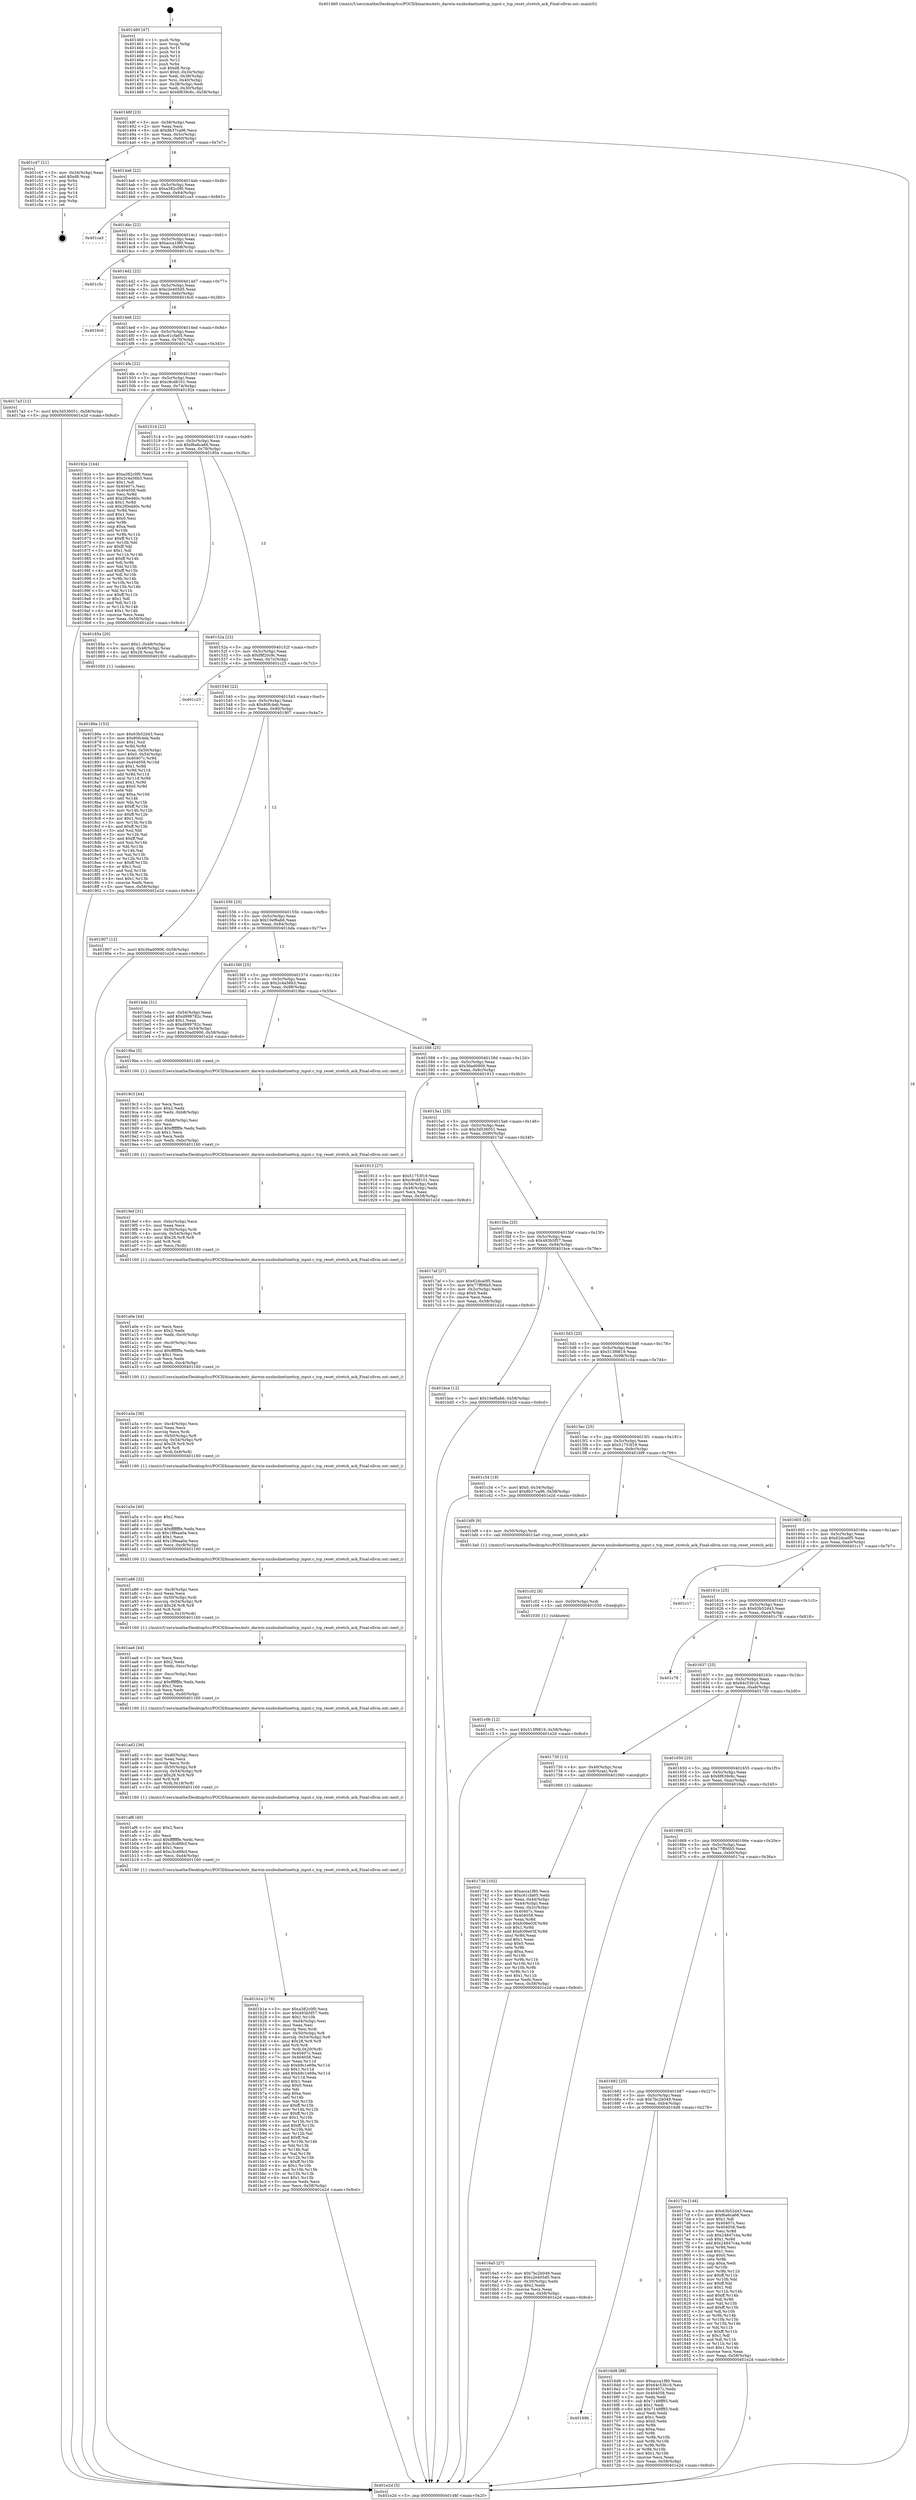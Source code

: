 digraph "0x401460" {
  label = "0x401460 (/mnt/c/Users/mathe/Desktop/tcc/POCII/binaries/extr_darwin-xnubsdnetinettcp_input.c_tcp_reset_stretch_ack_Final-ollvm.out::main(0))"
  labelloc = "t"
  node[shape=record]

  Entry [label="",width=0.3,height=0.3,shape=circle,fillcolor=black,style=filled]
  "0x40148f" [label="{
     0x40148f [23]\l
     | [instrs]\l
     &nbsp;&nbsp;0x40148f \<+3\>: mov -0x58(%rbp),%eax\l
     &nbsp;&nbsp;0x401492 \<+2\>: mov %eax,%ecx\l
     &nbsp;&nbsp;0x401494 \<+6\>: sub $0x8b37ca96,%ecx\l
     &nbsp;&nbsp;0x40149a \<+3\>: mov %eax,-0x5c(%rbp)\l
     &nbsp;&nbsp;0x40149d \<+3\>: mov %ecx,-0x60(%rbp)\l
     &nbsp;&nbsp;0x4014a0 \<+6\>: je 0000000000401c47 \<main+0x7e7\>\l
  }"]
  "0x401c47" [label="{
     0x401c47 [21]\l
     | [instrs]\l
     &nbsp;&nbsp;0x401c47 \<+3\>: mov -0x34(%rbp),%eax\l
     &nbsp;&nbsp;0x401c4a \<+7\>: add $0xd8,%rsp\l
     &nbsp;&nbsp;0x401c51 \<+1\>: pop %rbx\l
     &nbsp;&nbsp;0x401c52 \<+2\>: pop %r12\l
     &nbsp;&nbsp;0x401c54 \<+2\>: pop %r13\l
     &nbsp;&nbsp;0x401c56 \<+2\>: pop %r14\l
     &nbsp;&nbsp;0x401c58 \<+2\>: pop %r15\l
     &nbsp;&nbsp;0x401c5a \<+1\>: pop %rbp\l
     &nbsp;&nbsp;0x401c5b \<+1\>: ret\l
  }"]
  "0x4014a6" [label="{
     0x4014a6 [22]\l
     | [instrs]\l
     &nbsp;&nbsp;0x4014a6 \<+5\>: jmp 00000000004014ab \<main+0x4b\>\l
     &nbsp;&nbsp;0x4014ab \<+3\>: mov -0x5c(%rbp),%eax\l
     &nbsp;&nbsp;0x4014ae \<+5\>: sub $0xa382c0f0,%eax\l
     &nbsp;&nbsp;0x4014b3 \<+3\>: mov %eax,-0x64(%rbp)\l
     &nbsp;&nbsp;0x4014b6 \<+6\>: je 0000000000401ca3 \<main+0x843\>\l
  }"]
  Exit [label="",width=0.3,height=0.3,shape=circle,fillcolor=black,style=filled,peripheries=2]
  "0x401ca3" [label="{
     0x401ca3\l
  }", style=dashed]
  "0x4014bc" [label="{
     0x4014bc [22]\l
     | [instrs]\l
     &nbsp;&nbsp;0x4014bc \<+5\>: jmp 00000000004014c1 \<main+0x61\>\l
     &nbsp;&nbsp;0x4014c1 \<+3\>: mov -0x5c(%rbp),%eax\l
     &nbsp;&nbsp;0x4014c4 \<+5\>: sub $0xacca1f80,%eax\l
     &nbsp;&nbsp;0x4014c9 \<+3\>: mov %eax,-0x68(%rbp)\l
     &nbsp;&nbsp;0x4014cc \<+6\>: je 0000000000401c5c \<main+0x7fc\>\l
  }"]
  "0x401c0b" [label="{
     0x401c0b [12]\l
     | [instrs]\l
     &nbsp;&nbsp;0x401c0b \<+7\>: movl $0x513f9819,-0x58(%rbp)\l
     &nbsp;&nbsp;0x401c12 \<+5\>: jmp 0000000000401e2d \<main+0x9cd\>\l
  }"]
  "0x401c5c" [label="{
     0x401c5c\l
  }", style=dashed]
  "0x4014d2" [label="{
     0x4014d2 [22]\l
     | [instrs]\l
     &nbsp;&nbsp;0x4014d2 \<+5\>: jmp 00000000004014d7 \<main+0x77\>\l
     &nbsp;&nbsp;0x4014d7 \<+3\>: mov -0x5c(%rbp),%eax\l
     &nbsp;&nbsp;0x4014da \<+5\>: sub $0xc2e405d5,%eax\l
     &nbsp;&nbsp;0x4014df \<+3\>: mov %eax,-0x6c(%rbp)\l
     &nbsp;&nbsp;0x4014e2 \<+6\>: je 00000000004016c0 \<main+0x260\>\l
  }"]
  "0x401c02" [label="{
     0x401c02 [9]\l
     | [instrs]\l
     &nbsp;&nbsp;0x401c02 \<+4\>: mov -0x50(%rbp),%rdi\l
     &nbsp;&nbsp;0x401c06 \<+5\>: call 0000000000401030 \<free@plt\>\l
     | [calls]\l
     &nbsp;&nbsp;0x401030 \{1\} (unknown)\l
  }"]
  "0x4016c0" [label="{
     0x4016c0\l
  }", style=dashed]
  "0x4014e8" [label="{
     0x4014e8 [22]\l
     | [instrs]\l
     &nbsp;&nbsp;0x4014e8 \<+5\>: jmp 00000000004014ed \<main+0x8d\>\l
     &nbsp;&nbsp;0x4014ed \<+3\>: mov -0x5c(%rbp),%eax\l
     &nbsp;&nbsp;0x4014f0 \<+5\>: sub $0xc61cfa65,%eax\l
     &nbsp;&nbsp;0x4014f5 \<+3\>: mov %eax,-0x70(%rbp)\l
     &nbsp;&nbsp;0x4014f8 \<+6\>: je 00000000004017a3 \<main+0x343\>\l
  }"]
  "0x401b1e" [label="{
     0x401b1e [176]\l
     | [instrs]\l
     &nbsp;&nbsp;0x401b1e \<+5\>: mov $0xa382c0f0,%ecx\l
     &nbsp;&nbsp;0x401b23 \<+5\>: mov $0x493b5f57,%edx\l
     &nbsp;&nbsp;0x401b28 \<+3\>: mov $0x1,%r10b\l
     &nbsp;&nbsp;0x401b2b \<+6\>: mov -0xd4(%rbp),%esi\l
     &nbsp;&nbsp;0x401b31 \<+3\>: imul %eax,%esi\l
     &nbsp;&nbsp;0x401b34 \<+3\>: movslq %esi,%rdi\l
     &nbsp;&nbsp;0x401b37 \<+4\>: mov -0x50(%rbp),%r8\l
     &nbsp;&nbsp;0x401b3b \<+4\>: movslq -0x54(%rbp),%r9\l
     &nbsp;&nbsp;0x401b3f \<+4\>: imul $0x28,%r9,%r9\l
     &nbsp;&nbsp;0x401b43 \<+3\>: add %r9,%r8\l
     &nbsp;&nbsp;0x401b46 \<+4\>: mov %rdi,0x20(%r8)\l
     &nbsp;&nbsp;0x401b4a \<+7\>: mov 0x40407c,%eax\l
     &nbsp;&nbsp;0x401b51 \<+7\>: mov 0x404058,%esi\l
     &nbsp;&nbsp;0x401b58 \<+3\>: mov %eax,%r11d\l
     &nbsp;&nbsp;0x401b5b \<+7\>: sub $0xb9c1e69a,%r11d\l
     &nbsp;&nbsp;0x401b62 \<+4\>: sub $0x1,%r11d\l
     &nbsp;&nbsp;0x401b66 \<+7\>: add $0xb9c1e69a,%r11d\l
     &nbsp;&nbsp;0x401b6d \<+4\>: imul %r11d,%eax\l
     &nbsp;&nbsp;0x401b71 \<+3\>: and $0x1,%eax\l
     &nbsp;&nbsp;0x401b74 \<+3\>: cmp $0x0,%eax\l
     &nbsp;&nbsp;0x401b77 \<+3\>: sete %bl\l
     &nbsp;&nbsp;0x401b7a \<+3\>: cmp $0xa,%esi\l
     &nbsp;&nbsp;0x401b7d \<+4\>: setl %r14b\l
     &nbsp;&nbsp;0x401b81 \<+3\>: mov %bl,%r15b\l
     &nbsp;&nbsp;0x401b84 \<+4\>: xor $0xff,%r15b\l
     &nbsp;&nbsp;0x401b88 \<+3\>: mov %r14b,%r12b\l
     &nbsp;&nbsp;0x401b8b \<+4\>: xor $0xff,%r12b\l
     &nbsp;&nbsp;0x401b8f \<+4\>: xor $0x1,%r10b\l
     &nbsp;&nbsp;0x401b93 \<+3\>: mov %r15b,%r13b\l
     &nbsp;&nbsp;0x401b96 \<+4\>: and $0xff,%r13b\l
     &nbsp;&nbsp;0x401b9a \<+3\>: and %r10b,%bl\l
     &nbsp;&nbsp;0x401b9d \<+3\>: mov %r12b,%al\l
     &nbsp;&nbsp;0x401ba0 \<+2\>: and $0xff,%al\l
     &nbsp;&nbsp;0x401ba2 \<+3\>: and %r10b,%r14b\l
     &nbsp;&nbsp;0x401ba5 \<+3\>: or %bl,%r13b\l
     &nbsp;&nbsp;0x401ba8 \<+3\>: or %r14b,%al\l
     &nbsp;&nbsp;0x401bab \<+3\>: xor %al,%r13b\l
     &nbsp;&nbsp;0x401bae \<+3\>: or %r12b,%r15b\l
     &nbsp;&nbsp;0x401bb1 \<+4\>: xor $0xff,%r15b\l
     &nbsp;&nbsp;0x401bb5 \<+4\>: or $0x1,%r10b\l
     &nbsp;&nbsp;0x401bb9 \<+3\>: and %r10b,%r15b\l
     &nbsp;&nbsp;0x401bbc \<+3\>: or %r15b,%r13b\l
     &nbsp;&nbsp;0x401bbf \<+4\>: test $0x1,%r13b\l
     &nbsp;&nbsp;0x401bc3 \<+3\>: cmovne %edx,%ecx\l
     &nbsp;&nbsp;0x401bc6 \<+3\>: mov %ecx,-0x58(%rbp)\l
     &nbsp;&nbsp;0x401bc9 \<+5\>: jmp 0000000000401e2d \<main+0x9cd\>\l
  }"]
  "0x4017a3" [label="{
     0x4017a3 [12]\l
     | [instrs]\l
     &nbsp;&nbsp;0x4017a3 \<+7\>: movl $0x3d536051,-0x58(%rbp)\l
     &nbsp;&nbsp;0x4017aa \<+5\>: jmp 0000000000401e2d \<main+0x9cd\>\l
  }"]
  "0x4014fe" [label="{
     0x4014fe [22]\l
     | [instrs]\l
     &nbsp;&nbsp;0x4014fe \<+5\>: jmp 0000000000401503 \<main+0xa3\>\l
     &nbsp;&nbsp;0x401503 \<+3\>: mov -0x5c(%rbp),%eax\l
     &nbsp;&nbsp;0x401506 \<+5\>: sub $0xc9cd8101,%eax\l
     &nbsp;&nbsp;0x40150b \<+3\>: mov %eax,-0x74(%rbp)\l
     &nbsp;&nbsp;0x40150e \<+6\>: je 000000000040192e \<main+0x4ce\>\l
  }"]
  "0x401af6" [label="{
     0x401af6 [40]\l
     | [instrs]\l
     &nbsp;&nbsp;0x401af6 \<+5\>: mov $0x2,%ecx\l
     &nbsp;&nbsp;0x401afb \<+1\>: cltd\l
     &nbsp;&nbsp;0x401afc \<+2\>: idiv %ecx\l
     &nbsp;&nbsp;0x401afe \<+6\>: imul $0xfffffffe,%edx,%ecx\l
     &nbsp;&nbsp;0x401b04 \<+6\>: sub $0xc3cd88cf,%ecx\l
     &nbsp;&nbsp;0x401b0a \<+3\>: add $0x1,%ecx\l
     &nbsp;&nbsp;0x401b0d \<+6\>: add $0xc3cd88cf,%ecx\l
     &nbsp;&nbsp;0x401b13 \<+6\>: mov %ecx,-0xd4(%rbp)\l
     &nbsp;&nbsp;0x401b19 \<+5\>: call 0000000000401160 \<next_i\>\l
     | [calls]\l
     &nbsp;&nbsp;0x401160 \{1\} (/mnt/c/Users/mathe/Desktop/tcc/POCII/binaries/extr_darwin-xnubsdnetinettcp_input.c_tcp_reset_stretch_ack_Final-ollvm.out::next_i)\l
  }"]
  "0x40192e" [label="{
     0x40192e [144]\l
     | [instrs]\l
     &nbsp;&nbsp;0x40192e \<+5\>: mov $0xa382c0f0,%eax\l
     &nbsp;&nbsp;0x401933 \<+5\>: mov $0x2c4a56b3,%ecx\l
     &nbsp;&nbsp;0x401938 \<+2\>: mov $0x1,%dl\l
     &nbsp;&nbsp;0x40193a \<+7\>: mov 0x40407c,%esi\l
     &nbsp;&nbsp;0x401941 \<+7\>: mov 0x404058,%edi\l
     &nbsp;&nbsp;0x401948 \<+3\>: mov %esi,%r8d\l
     &nbsp;&nbsp;0x40194b \<+7\>: add $0x2f0edd0c,%r8d\l
     &nbsp;&nbsp;0x401952 \<+4\>: sub $0x1,%r8d\l
     &nbsp;&nbsp;0x401956 \<+7\>: sub $0x2f0edd0c,%r8d\l
     &nbsp;&nbsp;0x40195d \<+4\>: imul %r8d,%esi\l
     &nbsp;&nbsp;0x401961 \<+3\>: and $0x1,%esi\l
     &nbsp;&nbsp;0x401964 \<+3\>: cmp $0x0,%esi\l
     &nbsp;&nbsp;0x401967 \<+4\>: sete %r9b\l
     &nbsp;&nbsp;0x40196b \<+3\>: cmp $0xa,%edi\l
     &nbsp;&nbsp;0x40196e \<+4\>: setl %r10b\l
     &nbsp;&nbsp;0x401972 \<+3\>: mov %r9b,%r11b\l
     &nbsp;&nbsp;0x401975 \<+4\>: xor $0xff,%r11b\l
     &nbsp;&nbsp;0x401979 \<+3\>: mov %r10b,%bl\l
     &nbsp;&nbsp;0x40197c \<+3\>: xor $0xff,%bl\l
     &nbsp;&nbsp;0x40197f \<+3\>: xor $0x1,%dl\l
     &nbsp;&nbsp;0x401982 \<+3\>: mov %r11b,%r14b\l
     &nbsp;&nbsp;0x401985 \<+4\>: and $0xff,%r14b\l
     &nbsp;&nbsp;0x401989 \<+3\>: and %dl,%r9b\l
     &nbsp;&nbsp;0x40198c \<+3\>: mov %bl,%r15b\l
     &nbsp;&nbsp;0x40198f \<+4\>: and $0xff,%r15b\l
     &nbsp;&nbsp;0x401993 \<+3\>: and %dl,%r10b\l
     &nbsp;&nbsp;0x401996 \<+3\>: or %r9b,%r14b\l
     &nbsp;&nbsp;0x401999 \<+3\>: or %r10b,%r15b\l
     &nbsp;&nbsp;0x40199c \<+3\>: xor %r15b,%r14b\l
     &nbsp;&nbsp;0x40199f \<+3\>: or %bl,%r11b\l
     &nbsp;&nbsp;0x4019a2 \<+4\>: xor $0xff,%r11b\l
     &nbsp;&nbsp;0x4019a6 \<+3\>: or $0x1,%dl\l
     &nbsp;&nbsp;0x4019a9 \<+3\>: and %dl,%r11b\l
     &nbsp;&nbsp;0x4019ac \<+3\>: or %r11b,%r14b\l
     &nbsp;&nbsp;0x4019af \<+4\>: test $0x1,%r14b\l
     &nbsp;&nbsp;0x4019b3 \<+3\>: cmovne %ecx,%eax\l
     &nbsp;&nbsp;0x4019b6 \<+3\>: mov %eax,-0x58(%rbp)\l
     &nbsp;&nbsp;0x4019b9 \<+5\>: jmp 0000000000401e2d \<main+0x9cd\>\l
  }"]
  "0x401514" [label="{
     0x401514 [22]\l
     | [instrs]\l
     &nbsp;&nbsp;0x401514 \<+5\>: jmp 0000000000401519 \<main+0xb9\>\l
     &nbsp;&nbsp;0x401519 \<+3\>: mov -0x5c(%rbp),%eax\l
     &nbsp;&nbsp;0x40151c \<+5\>: sub $0xf6a6ca66,%eax\l
     &nbsp;&nbsp;0x401521 \<+3\>: mov %eax,-0x78(%rbp)\l
     &nbsp;&nbsp;0x401524 \<+6\>: je 000000000040185a \<main+0x3fa\>\l
  }"]
  "0x401ad2" [label="{
     0x401ad2 [36]\l
     | [instrs]\l
     &nbsp;&nbsp;0x401ad2 \<+6\>: mov -0xd0(%rbp),%ecx\l
     &nbsp;&nbsp;0x401ad8 \<+3\>: imul %eax,%ecx\l
     &nbsp;&nbsp;0x401adb \<+3\>: movslq %ecx,%rdi\l
     &nbsp;&nbsp;0x401ade \<+4\>: mov -0x50(%rbp),%r8\l
     &nbsp;&nbsp;0x401ae2 \<+4\>: movslq -0x54(%rbp),%r9\l
     &nbsp;&nbsp;0x401ae6 \<+4\>: imul $0x28,%r9,%r9\l
     &nbsp;&nbsp;0x401aea \<+3\>: add %r9,%r8\l
     &nbsp;&nbsp;0x401aed \<+4\>: mov %rdi,0x18(%r8)\l
     &nbsp;&nbsp;0x401af1 \<+5\>: call 0000000000401160 \<next_i\>\l
     | [calls]\l
     &nbsp;&nbsp;0x401160 \{1\} (/mnt/c/Users/mathe/Desktop/tcc/POCII/binaries/extr_darwin-xnubsdnetinettcp_input.c_tcp_reset_stretch_ack_Final-ollvm.out::next_i)\l
  }"]
  "0x40185a" [label="{
     0x40185a [20]\l
     | [instrs]\l
     &nbsp;&nbsp;0x40185a \<+7\>: movl $0x1,-0x48(%rbp)\l
     &nbsp;&nbsp;0x401861 \<+4\>: movslq -0x48(%rbp),%rax\l
     &nbsp;&nbsp;0x401865 \<+4\>: imul $0x28,%rax,%rdi\l
     &nbsp;&nbsp;0x401869 \<+5\>: call 0000000000401050 \<malloc@plt\>\l
     | [calls]\l
     &nbsp;&nbsp;0x401050 \{1\} (unknown)\l
  }"]
  "0x40152a" [label="{
     0x40152a [22]\l
     | [instrs]\l
     &nbsp;&nbsp;0x40152a \<+5\>: jmp 000000000040152f \<main+0xcf\>\l
     &nbsp;&nbsp;0x40152f \<+3\>: mov -0x5c(%rbp),%eax\l
     &nbsp;&nbsp;0x401532 \<+5\>: sub $0xf9f20c9c,%eax\l
     &nbsp;&nbsp;0x401537 \<+3\>: mov %eax,-0x7c(%rbp)\l
     &nbsp;&nbsp;0x40153a \<+6\>: je 0000000000401c23 \<main+0x7c3\>\l
  }"]
  "0x401aa6" [label="{
     0x401aa6 [44]\l
     | [instrs]\l
     &nbsp;&nbsp;0x401aa6 \<+2\>: xor %ecx,%ecx\l
     &nbsp;&nbsp;0x401aa8 \<+5\>: mov $0x2,%edx\l
     &nbsp;&nbsp;0x401aad \<+6\>: mov %edx,-0xcc(%rbp)\l
     &nbsp;&nbsp;0x401ab3 \<+1\>: cltd\l
     &nbsp;&nbsp;0x401ab4 \<+6\>: mov -0xcc(%rbp),%esi\l
     &nbsp;&nbsp;0x401aba \<+2\>: idiv %esi\l
     &nbsp;&nbsp;0x401abc \<+6\>: imul $0xfffffffe,%edx,%edx\l
     &nbsp;&nbsp;0x401ac2 \<+3\>: sub $0x1,%ecx\l
     &nbsp;&nbsp;0x401ac5 \<+2\>: sub %ecx,%edx\l
     &nbsp;&nbsp;0x401ac7 \<+6\>: mov %edx,-0xd0(%rbp)\l
     &nbsp;&nbsp;0x401acd \<+5\>: call 0000000000401160 \<next_i\>\l
     | [calls]\l
     &nbsp;&nbsp;0x401160 \{1\} (/mnt/c/Users/mathe/Desktop/tcc/POCII/binaries/extr_darwin-xnubsdnetinettcp_input.c_tcp_reset_stretch_ack_Final-ollvm.out::next_i)\l
  }"]
  "0x401c23" [label="{
     0x401c23\l
  }", style=dashed]
  "0x401540" [label="{
     0x401540 [22]\l
     | [instrs]\l
     &nbsp;&nbsp;0x401540 \<+5\>: jmp 0000000000401545 \<main+0xe5\>\l
     &nbsp;&nbsp;0x401545 \<+3\>: mov -0x5c(%rbp),%eax\l
     &nbsp;&nbsp;0x401548 \<+5\>: sub $0x80fc4eb,%eax\l
     &nbsp;&nbsp;0x40154d \<+3\>: mov %eax,-0x80(%rbp)\l
     &nbsp;&nbsp;0x401550 \<+6\>: je 0000000000401907 \<main+0x4a7\>\l
  }"]
  "0x401a86" [label="{
     0x401a86 [32]\l
     | [instrs]\l
     &nbsp;&nbsp;0x401a86 \<+6\>: mov -0xc8(%rbp),%ecx\l
     &nbsp;&nbsp;0x401a8c \<+3\>: imul %eax,%ecx\l
     &nbsp;&nbsp;0x401a8f \<+4\>: mov -0x50(%rbp),%rdi\l
     &nbsp;&nbsp;0x401a93 \<+4\>: movslq -0x54(%rbp),%r8\l
     &nbsp;&nbsp;0x401a97 \<+4\>: imul $0x28,%r8,%r8\l
     &nbsp;&nbsp;0x401a9b \<+3\>: add %r8,%rdi\l
     &nbsp;&nbsp;0x401a9e \<+3\>: mov %ecx,0x10(%rdi)\l
     &nbsp;&nbsp;0x401aa1 \<+5\>: call 0000000000401160 \<next_i\>\l
     | [calls]\l
     &nbsp;&nbsp;0x401160 \{1\} (/mnt/c/Users/mathe/Desktop/tcc/POCII/binaries/extr_darwin-xnubsdnetinettcp_input.c_tcp_reset_stretch_ack_Final-ollvm.out::next_i)\l
  }"]
  "0x401907" [label="{
     0x401907 [12]\l
     | [instrs]\l
     &nbsp;&nbsp;0x401907 \<+7\>: movl $0x36ad0906,-0x58(%rbp)\l
     &nbsp;&nbsp;0x40190e \<+5\>: jmp 0000000000401e2d \<main+0x9cd\>\l
  }"]
  "0x401556" [label="{
     0x401556 [25]\l
     | [instrs]\l
     &nbsp;&nbsp;0x401556 \<+5\>: jmp 000000000040155b \<main+0xfb\>\l
     &nbsp;&nbsp;0x40155b \<+3\>: mov -0x5c(%rbp),%eax\l
     &nbsp;&nbsp;0x40155e \<+5\>: sub $0x10ef6ab6,%eax\l
     &nbsp;&nbsp;0x401563 \<+6\>: mov %eax,-0x84(%rbp)\l
     &nbsp;&nbsp;0x401569 \<+6\>: je 0000000000401bda \<main+0x77a\>\l
  }"]
  "0x401a5e" [label="{
     0x401a5e [40]\l
     | [instrs]\l
     &nbsp;&nbsp;0x401a5e \<+5\>: mov $0x2,%ecx\l
     &nbsp;&nbsp;0x401a63 \<+1\>: cltd\l
     &nbsp;&nbsp;0x401a64 \<+2\>: idiv %ecx\l
     &nbsp;&nbsp;0x401a66 \<+6\>: imul $0xfffffffe,%edx,%ecx\l
     &nbsp;&nbsp;0x401a6c \<+6\>: sub $0x19feaa0a,%ecx\l
     &nbsp;&nbsp;0x401a72 \<+3\>: add $0x1,%ecx\l
     &nbsp;&nbsp;0x401a75 \<+6\>: add $0x19feaa0a,%ecx\l
     &nbsp;&nbsp;0x401a7b \<+6\>: mov %ecx,-0xc8(%rbp)\l
     &nbsp;&nbsp;0x401a81 \<+5\>: call 0000000000401160 \<next_i\>\l
     | [calls]\l
     &nbsp;&nbsp;0x401160 \{1\} (/mnt/c/Users/mathe/Desktop/tcc/POCII/binaries/extr_darwin-xnubsdnetinettcp_input.c_tcp_reset_stretch_ack_Final-ollvm.out::next_i)\l
  }"]
  "0x401bda" [label="{
     0x401bda [31]\l
     | [instrs]\l
     &nbsp;&nbsp;0x401bda \<+3\>: mov -0x54(%rbp),%eax\l
     &nbsp;&nbsp;0x401bdd \<+5\>: add $0xd999782c,%eax\l
     &nbsp;&nbsp;0x401be2 \<+3\>: add $0x1,%eax\l
     &nbsp;&nbsp;0x401be5 \<+5\>: sub $0xd999782c,%eax\l
     &nbsp;&nbsp;0x401bea \<+3\>: mov %eax,-0x54(%rbp)\l
     &nbsp;&nbsp;0x401bed \<+7\>: movl $0x36ad0906,-0x58(%rbp)\l
     &nbsp;&nbsp;0x401bf4 \<+5\>: jmp 0000000000401e2d \<main+0x9cd\>\l
  }"]
  "0x40156f" [label="{
     0x40156f [25]\l
     | [instrs]\l
     &nbsp;&nbsp;0x40156f \<+5\>: jmp 0000000000401574 \<main+0x114\>\l
     &nbsp;&nbsp;0x401574 \<+3\>: mov -0x5c(%rbp),%eax\l
     &nbsp;&nbsp;0x401577 \<+5\>: sub $0x2c4a56b3,%eax\l
     &nbsp;&nbsp;0x40157c \<+6\>: mov %eax,-0x88(%rbp)\l
     &nbsp;&nbsp;0x401582 \<+6\>: je 00000000004019be \<main+0x55e\>\l
  }"]
  "0x401a3a" [label="{
     0x401a3a [36]\l
     | [instrs]\l
     &nbsp;&nbsp;0x401a3a \<+6\>: mov -0xc4(%rbp),%ecx\l
     &nbsp;&nbsp;0x401a40 \<+3\>: imul %eax,%ecx\l
     &nbsp;&nbsp;0x401a43 \<+3\>: movslq %ecx,%rdi\l
     &nbsp;&nbsp;0x401a46 \<+4\>: mov -0x50(%rbp),%r8\l
     &nbsp;&nbsp;0x401a4a \<+4\>: movslq -0x54(%rbp),%r9\l
     &nbsp;&nbsp;0x401a4e \<+4\>: imul $0x28,%r9,%r9\l
     &nbsp;&nbsp;0x401a52 \<+3\>: add %r9,%r8\l
     &nbsp;&nbsp;0x401a55 \<+4\>: mov %rdi,0x8(%r8)\l
     &nbsp;&nbsp;0x401a59 \<+5\>: call 0000000000401160 \<next_i\>\l
     | [calls]\l
     &nbsp;&nbsp;0x401160 \{1\} (/mnt/c/Users/mathe/Desktop/tcc/POCII/binaries/extr_darwin-xnubsdnetinettcp_input.c_tcp_reset_stretch_ack_Final-ollvm.out::next_i)\l
  }"]
  "0x4019be" [label="{
     0x4019be [5]\l
     | [instrs]\l
     &nbsp;&nbsp;0x4019be \<+5\>: call 0000000000401160 \<next_i\>\l
     | [calls]\l
     &nbsp;&nbsp;0x401160 \{1\} (/mnt/c/Users/mathe/Desktop/tcc/POCII/binaries/extr_darwin-xnubsdnetinettcp_input.c_tcp_reset_stretch_ack_Final-ollvm.out::next_i)\l
  }"]
  "0x401588" [label="{
     0x401588 [25]\l
     | [instrs]\l
     &nbsp;&nbsp;0x401588 \<+5\>: jmp 000000000040158d \<main+0x12d\>\l
     &nbsp;&nbsp;0x40158d \<+3\>: mov -0x5c(%rbp),%eax\l
     &nbsp;&nbsp;0x401590 \<+5\>: sub $0x36ad0906,%eax\l
     &nbsp;&nbsp;0x401595 \<+6\>: mov %eax,-0x8c(%rbp)\l
     &nbsp;&nbsp;0x40159b \<+6\>: je 0000000000401913 \<main+0x4b3\>\l
  }"]
  "0x401a0e" [label="{
     0x401a0e [44]\l
     | [instrs]\l
     &nbsp;&nbsp;0x401a0e \<+2\>: xor %ecx,%ecx\l
     &nbsp;&nbsp;0x401a10 \<+5\>: mov $0x2,%edx\l
     &nbsp;&nbsp;0x401a15 \<+6\>: mov %edx,-0xc0(%rbp)\l
     &nbsp;&nbsp;0x401a1b \<+1\>: cltd\l
     &nbsp;&nbsp;0x401a1c \<+6\>: mov -0xc0(%rbp),%esi\l
     &nbsp;&nbsp;0x401a22 \<+2\>: idiv %esi\l
     &nbsp;&nbsp;0x401a24 \<+6\>: imul $0xfffffffe,%edx,%edx\l
     &nbsp;&nbsp;0x401a2a \<+3\>: sub $0x1,%ecx\l
     &nbsp;&nbsp;0x401a2d \<+2\>: sub %ecx,%edx\l
     &nbsp;&nbsp;0x401a2f \<+6\>: mov %edx,-0xc4(%rbp)\l
     &nbsp;&nbsp;0x401a35 \<+5\>: call 0000000000401160 \<next_i\>\l
     | [calls]\l
     &nbsp;&nbsp;0x401160 \{1\} (/mnt/c/Users/mathe/Desktop/tcc/POCII/binaries/extr_darwin-xnubsdnetinettcp_input.c_tcp_reset_stretch_ack_Final-ollvm.out::next_i)\l
  }"]
  "0x401913" [label="{
     0x401913 [27]\l
     | [instrs]\l
     &nbsp;&nbsp;0x401913 \<+5\>: mov $0x51753f19,%eax\l
     &nbsp;&nbsp;0x401918 \<+5\>: mov $0xc9cd8101,%ecx\l
     &nbsp;&nbsp;0x40191d \<+3\>: mov -0x54(%rbp),%edx\l
     &nbsp;&nbsp;0x401920 \<+3\>: cmp -0x48(%rbp),%edx\l
     &nbsp;&nbsp;0x401923 \<+3\>: cmovl %ecx,%eax\l
     &nbsp;&nbsp;0x401926 \<+3\>: mov %eax,-0x58(%rbp)\l
     &nbsp;&nbsp;0x401929 \<+5\>: jmp 0000000000401e2d \<main+0x9cd\>\l
  }"]
  "0x4015a1" [label="{
     0x4015a1 [25]\l
     | [instrs]\l
     &nbsp;&nbsp;0x4015a1 \<+5\>: jmp 00000000004015a6 \<main+0x146\>\l
     &nbsp;&nbsp;0x4015a6 \<+3\>: mov -0x5c(%rbp),%eax\l
     &nbsp;&nbsp;0x4015a9 \<+5\>: sub $0x3d536051,%eax\l
     &nbsp;&nbsp;0x4015ae \<+6\>: mov %eax,-0x90(%rbp)\l
     &nbsp;&nbsp;0x4015b4 \<+6\>: je 00000000004017af \<main+0x34f\>\l
  }"]
  "0x4019ef" [label="{
     0x4019ef [31]\l
     | [instrs]\l
     &nbsp;&nbsp;0x4019ef \<+6\>: mov -0xbc(%rbp),%ecx\l
     &nbsp;&nbsp;0x4019f5 \<+3\>: imul %eax,%ecx\l
     &nbsp;&nbsp;0x4019f8 \<+4\>: mov -0x50(%rbp),%rdi\l
     &nbsp;&nbsp;0x4019fc \<+4\>: movslq -0x54(%rbp),%r8\l
     &nbsp;&nbsp;0x401a00 \<+4\>: imul $0x28,%r8,%r8\l
     &nbsp;&nbsp;0x401a04 \<+3\>: add %r8,%rdi\l
     &nbsp;&nbsp;0x401a07 \<+2\>: mov %ecx,(%rdi)\l
     &nbsp;&nbsp;0x401a09 \<+5\>: call 0000000000401160 \<next_i\>\l
     | [calls]\l
     &nbsp;&nbsp;0x401160 \{1\} (/mnt/c/Users/mathe/Desktop/tcc/POCII/binaries/extr_darwin-xnubsdnetinettcp_input.c_tcp_reset_stretch_ack_Final-ollvm.out::next_i)\l
  }"]
  "0x4017af" [label="{
     0x4017af [27]\l
     | [instrs]\l
     &nbsp;&nbsp;0x4017af \<+5\>: mov $0x62dca0f5,%eax\l
     &nbsp;&nbsp;0x4017b4 \<+5\>: mov $0x77ff06b5,%ecx\l
     &nbsp;&nbsp;0x4017b9 \<+3\>: mov -0x2c(%rbp),%edx\l
     &nbsp;&nbsp;0x4017bc \<+3\>: cmp $0x0,%edx\l
     &nbsp;&nbsp;0x4017bf \<+3\>: cmove %ecx,%eax\l
     &nbsp;&nbsp;0x4017c2 \<+3\>: mov %eax,-0x58(%rbp)\l
     &nbsp;&nbsp;0x4017c5 \<+5\>: jmp 0000000000401e2d \<main+0x9cd\>\l
  }"]
  "0x4015ba" [label="{
     0x4015ba [25]\l
     | [instrs]\l
     &nbsp;&nbsp;0x4015ba \<+5\>: jmp 00000000004015bf \<main+0x15f\>\l
     &nbsp;&nbsp;0x4015bf \<+3\>: mov -0x5c(%rbp),%eax\l
     &nbsp;&nbsp;0x4015c2 \<+5\>: sub $0x493b5f57,%eax\l
     &nbsp;&nbsp;0x4015c7 \<+6\>: mov %eax,-0x94(%rbp)\l
     &nbsp;&nbsp;0x4015cd \<+6\>: je 0000000000401bce \<main+0x76e\>\l
  }"]
  "0x4019c3" [label="{
     0x4019c3 [44]\l
     | [instrs]\l
     &nbsp;&nbsp;0x4019c3 \<+2\>: xor %ecx,%ecx\l
     &nbsp;&nbsp;0x4019c5 \<+5\>: mov $0x2,%edx\l
     &nbsp;&nbsp;0x4019ca \<+6\>: mov %edx,-0xb8(%rbp)\l
     &nbsp;&nbsp;0x4019d0 \<+1\>: cltd\l
     &nbsp;&nbsp;0x4019d1 \<+6\>: mov -0xb8(%rbp),%esi\l
     &nbsp;&nbsp;0x4019d7 \<+2\>: idiv %esi\l
     &nbsp;&nbsp;0x4019d9 \<+6\>: imul $0xfffffffe,%edx,%edx\l
     &nbsp;&nbsp;0x4019df \<+3\>: sub $0x1,%ecx\l
     &nbsp;&nbsp;0x4019e2 \<+2\>: sub %ecx,%edx\l
     &nbsp;&nbsp;0x4019e4 \<+6\>: mov %edx,-0xbc(%rbp)\l
     &nbsp;&nbsp;0x4019ea \<+5\>: call 0000000000401160 \<next_i\>\l
     | [calls]\l
     &nbsp;&nbsp;0x401160 \{1\} (/mnt/c/Users/mathe/Desktop/tcc/POCII/binaries/extr_darwin-xnubsdnetinettcp_input.c_tcp_reset_stretch_ack_Final-ollvm.out::next_i)\l
  }"]
  "0x401bce" [label="{
     0x401bce [12]\l
     | [instrs]\l
     &nbsp;&nbsp;0x401bce \<+7\>: movl $0x10ef6ab6,-0x58(%rbp)\l
     &nbsp;&nbsp;0x401bd5 \<+5\>: jmp 0000000000401e2d \<main+0x9cd\>\l
  }"]
  "0x4015d3" [label="{
     0x4015d3 [25]\l
     | [instrs]\l
     &nbsp;&nbsp;0x4015d3 \<+5\>: jmp 00000000004015d8 \<main+0x178\>\l
     &nbsp;&nbsp;0x4015d8 \<+3\>: mov -0x5c(%rbp),%eax\l
     &nbsp;&nbsp;0x4015db \<+5\>: sub $0x513f9819,%eax\l
     &nbsp;&nbsp;0x4015e0 \<+6\>: mov %eax,-0x98(%rbp)\l
     &nbsp;&nbsp;0x4015e6 \<+6\>: je 0000000000401c34 \<main+0x7d4\>\l
  }"]
  "0x40186e" [label="{
     0x40186e [153]\l
     | [instrs]\l
     &nbsp;&nbsp;0x40186e \<+5\>: mov $0x63b52d43,%ecx\l
     &nbsp;&nbsp;0x401873 \<+5\>: mov $0x80fc4eb,%edx\l
     &nbsp;&nbsp;0x401878 \<+3\>: mov $0x1,%sil\l
     &nbsp;&nbsp;0x40187b \<+3\>: xor %r8d,%r8d\l
     &nbsp;&nbsp;0x40187e \<+4\>: mov %rax,-0x50(%rbp)\l
     &nbsp;&nbsp;0x401882 \<+7\>: movl $0x0,-0x54(%rbp)\l
     &nbsp;&nbsp;0x401889 \<+8\>: mov 0x40407c,%r9d\l
     &nbsp;&nbsp;0x401891 \<+8\>: mov 0x404058,%r10d\l
     &nbsp;&nbsp;0x401899 \<+4\>: sub $0x1,%r8d\l
     &nbsp;&nbsp;0x40189d \<+3\>: mov %r9d,%r11d\l
     &nbsp;&nbsp;0x4018a0 \<+3\>: add %r8d,%r11d\l
     &nbsp;&nbsp;0x4018a3 \<+4\>: imul %r11d,%r9d\l
     &nbsp;&nbsp;0x4018a7 \<+4\>: and $0x1,%r9d\l
     &nbsp;&nbsp;0x4018ab \<+4\>: cmp $0x0,%r9d\l
     &nbsp;&nbsp;0x4018af \<+3\>: sete %bl\l
     &nbsp;&nbsp;0x4018b2 \<+4\>: cmp $0xa,%r10d\l
     &nbsp;&nbsp;0x4018b6 \<+4\>: setl %r14b\l
     &nbsp;&nbsp;0x4018ba \<+3\>: mov %bl,%r15b\l
     &nbsp;&nbsp;0x4018bd \<+4\>: xor $0xff,%r15b\l
     &nbsp;&nbsp;0x4018c1 \<+3\>: mov %r14b,%r12b\l
     &nbsp;&nbsp;0x4018c4 \<+4\>: xor $0xff,%r12b\l
     &nbsp;&nbsp;0x4018c8 \<+4\>: xor $0x1,%sil\l
     &nbsp;&nbsp;0x4018cc \<+3\>: mov %r15b,%r13b\l
     &nbsp;&nbsp;0x4018cf \<+4\>: and $0xff,%r13b\l
     &nbsp;&nbsp;0x4018d3 \<+3\>: and %sil,%bl\l
     &nbsp;&nbsp;0x4018d6 \<+3\>: mov %r12b,%al\l
     &nbsp;&nbsp;0x4018d9 \<+2\>: and $0xff,%al\l
     &nbsp;&nbsp;0x4018db \<+3\>: and %sil,%r14b\l
     &nbsp;&nbsp;0x4018de \<+3\>: or %bl,%r13b\l
     &nbsp;&nbsp;0x4018e1 \<+3\>: or %r14b,%al\l
     &nbsp;&nbsp;0x4018e4 \<+3\>: xor %al,%r13b\l
     &nbsp;&nbsp;0x4018e7 \<+3\>: or %r12b,%r15b\l
     &nbsp;&nbsp;0x4018ea \<+4\>: xor $0xff,%r15b\l
     &nbsp;&nbsp;0x4018ee \<+4\>: or $0x1,%sil\l
     &nbsp;&nbsp;0x4018f2 \<+3\>: and %sil,%r15b\l
     &nbsp;&nbsp;0x4018f5 \<+3\>: or %r15b,%r13b\l
     &nbsp;&nbsp;0x4018f8 \<+4\>: test $0x1,%r13b\l
     &nbsp;&nbsp;0x4018fc \<+3\>: cmovne %edx,%ecx\l
     &nbsp;&nbsp;0x4018ff \<+3\>: mov %ecx,-0x58(%rbp)\l
     &nbsp;&nbsp;0x401902 \<+5\>: jmp 0000000000401e2d \<main+0x9cd\>\l
  }"]
  "0x401c34" [label="{
     0x401c34 [19]\l
     | [instrs]\l
     &nbsp;&nbsp;0x401c34 \<+7\>: movl $0x0,-0x34(%rbp)\l
     &nbsp;&nbsp;0x401c3b \<+7\>: movl $0x8b37ca96,-0x58(%rbp)\l
     &nbsp;&nbsp;0x401c42 \<+5\>: jmp 0000000000401e2d \<main+0x9cd\>\l
  }"]
  "0x4015ec" [label="{
     0x4015ec [25]\l
     | [instrs]\l
     &nbsp;&nbsp;0x4015ec \<+5\>: jmp 00000000004015f1 \<main+0x191\>\l
     &nbsp;&nbsp;0x4015f1 \<+3\>: mov -0x5c(%rbp),%eax\l
     &nbsp;&nbsp;0x4015f4 \<+5\>: sub $0x51753f19,%eax\l
     &nbsp;&nbsp;0x4015f9 \<+6\>: mov %eax,-0x9c(%rbp)\l
     &nbsp;&nbsp;0x4015ff \<+6\>: je 0000000000401bf9 \<main+0x799\>\l
  }"]
  "0x40173d" [label="{
     0x40173d [102]\l
     | [instrs]\l
     &nbsp;&nbsp;0x40173d \<+5\>: mov $0xacca1f80,%ecx\l
     &nbsp;&nbsp;0x401742 \<+5\>: mov $0xc61cfa65,%edx\l
     &nbsp;&nbsp;0x401747 \<+3\>: mov %eax,-0x44(%rbp)\l
     &nbsp;&nbsp;0x40174a \<+3\>: mov -0x44(%rbp),%eax\l
     &nbsp;&nbsp;0x40174d \<+3\>: mov %eax,-0x2c(%rbp)\l
     &nbsp;&nbsp;0x401750 \<+7\>: mov 0x40407c,%eax\l
     &nbsp;&nbsp;0x401757 \<+7\>: mov 0x404058,%esi\l
     &nbsp;&nbsp;0x40175e \<+3\>: mov %eax,%r8d\l
     &nbsp;&nbsp;0x401761 \<+7\>: sub $0xfc06e03f,%r8d\l
     &nbsp;&nbsp;0x401768 \<+4\>: sub $0x1,%r8d\l
     &nbsp;&nbsp;0x40176c \<+7\>: add $0xfc06e03f,%r8d\l
     &nbsp;&nbsp;0x401773 \<+4\>: imul %r8d,%eax\l
     &nbsp;&nbsp;0x401777 \<+3\>: and $0x1,%eax\l
     &nbsp;&nbsp;0x40177a \<+3\>: cmp $0x0,%eax\l
     &nbsp;&nbsp;0x40177d \<+4\>: sete %r9b\l
     &nbsp;&nbsp;0x401781 \<+3\>: cmp $0xa,%esi\l
     &nbsp;&nbsp;0x401784 \<+4\>: setl %r10b\l
     &nbsp;&nbsp;0x401788 \<+3\>: mov %r9b,%r11b\l
     &nbsp;&nbsp;0x40178b \<+3\>: and %r10b,%r11b\l
     &nbsp;&nbsp;0x40178e \<+3\>: xor %r10b,%r9b\l
     &nbsp;&nbsp;0x401791 \<+3\>: or %r9b,%r11b\l
     &nbsp;&nbsp;0x401794 \<+4\>: test $0x1,%r11b\l
     &nbsp;&nbsp;0x401798 \<+3\>: cmovne %edx,%ecx\l
     &nbsp;&nbsp;0x40179b \<+3\>: mov %ecx,-0x58(%rbp)\l
     &nbsp;&nbsp;0x40179e \<+5\>: jmp 0000000000401e2d \<main+0x9cd\>\l
  }"]
  "0x401bf9" [label="{
     0x401bf9 [9]\l
     | [instrs]\l
     &nbsp;&nbsp;0x401bf9 \<+4\>: mov -0x50(%rbp),%rdi\l
     &nbsp;&nbsp;0x401bfd \<+5\>: call 00000000004013a0 \<tcp_reset_stretch_ack\>\l
     | [calls]\l
     &nbsp;&nbsp;0x4013a0 \{1\} (/mnt/c/Users/mathe/Desktop/tcc/POCII/binaries/extr_darwin-xnubsdnetinettcp_input.c_tcp_reset_stretch_ack_Final-ollvm.out::tcp_reset_stretch_ack)\l
  }"]
  "0x401605" [label="{
     0x401605 [25]\l
     | [instrs]\l
     &nbsp;&nbsp;0x401605 \<+5\>: jmp 000000000040160a \<main+0x1aa\>\l
     &nbsp;&nbsp;0x40160a \<+3\>: mov -0x5c(%rbp),%eax\l
     &nbsp;&nbsp;0x40160d \<+5\>: sub $0x62dca0f5,%eax\l
     &nbsp;&nbsp;0x401612 \<+6\>: mov %eax,-0xa0(%rbp)\l
     &nbsp;&nbsp;0x401618 \<+6\>: je 0000000000401c17 \<main+0x7b7\>\l
  }"]
  "0x40169b" [label="{
     0x40169b\l
  }", style=dashed]
  "0x401c17" [label="{
     0x401c17\l
  }", style=dashed]
  "0x40161e" [label="{
     0x40161e [25]\l
     | [instrs]\l
     &nbsp;&nbsp;0x40161e \<+5\>: jmp 0000000000401623 \<main+0x1c3\>\l
     &nbsp;&nbsp;0x401623 \<+3\>: mov -0x5c(%rbp),%eax\l
     &nbsp;&nbsp;0x401626 \<+5\>: sub $0x63b52d43,%eax\l
     &nbsp;&nbsp;0x40162b \<+6\>: mov %eax,-0xa4(%rbp)\l
     &nbsp;&nbsp;0x401631 \<+6\>: je 0000000000401c78 \<main+0x818\>\l
  }"]
  "0x4016d8" [label="{
     0x4016d8 [88]\l
     | [instrs]\l
     &nbsp;&nbsp;0x4016d8 \<+5\>: mov $0xacca1f80,%eax\l
     &nbsp;&nbsp;0x4016dd \<+5\>: mov $0x64c53b16,%ecx\l
     &nbsp;&nbsp;0x4016e2 \<+7\>: mov 0x40407c,%edx\l
     &nbsp;&nbsp;0x4016e9 \<+7\>: mov 0x404058,%esi\l
     &nbsp;&nbsp;0x4016f0 \<+2\>: mov %edx,%edi\l
     &nbsp;&nbsp;0x4016f2 \<+6\>: sub $0x7148ff85,%edi\l
     &nbsp;&nbsp;0x4016f8 \<+3\>: sub $0x1,%edi\l
     &nbsp;&nbsp;0x4016fb \<+6\>: add $0x7148ff85,%edi\l
     &nbsp;&nbsp;0x401701 \<+3\>: imul %edi,%edx\l
     &nbsp;&nbsp;0x401704 \<+3\>: and $0x1,%edx\l
     &nbsp;&nbsp;0x401707 \<+3\>: cmp $0x0,%edx\l
     &nbsp;&nbsp;0x40170a \<+4\>: sete %r8b\l
     &nbsp;&nbsp;0x40170e \<+3\>: cmp $0xa,%esi\l
     &nbsp;&nbsp;0x401711 \<+4\>: setl %r9b\l
     &nbsp;&nbsp;0x401715 \<+3\>: mov %r8b,%r10b\l
     &nbsp;&nbsp;0x401718 \<+3\>: and %r9b,%r10b\l
     &nbsp;&nbsp;0x40171b \<+3\>: xor %r9b,%r8b\l
     &nbsp;&nbsp;0x40171e \<+3\>: or %r8b,%r10b\l
     &nbsp;&nbsp;0x401721 \<+4\>: test $0x1,%r10b\l
     &nbsp;&nbsp;0x401725 \<+3\>: cmovne %ecx,%eax\l
     &nbsp;&nbsp;0x401728 \<+3\>: mov %eax,-0x58(%rbp)\l
     &nbsp;&nbsp;0x40172b \<+5\>: jmp 0000000000401e2d \<main+0x9cd\>\l
  }"]
  "0x401c78" [label="{
     0x401c78\l
  }", style=dashed]
  "0x401637" [label="{
     0x401637 [25]\l
     | [instrs]\l
     &nbsp;&nbsp;0x401637 \<+5\>: jmp 000000000040163c \<main+0x1dc\>\l
     &nbsp;&nbsp;0x40163c \<+3\>: mov -0x5c(%rbp),%eax\l
     &nbsp;&nbsp;0x40163f \<+5\>: sub $0x64c53b16,%eax\l
     &nbsp;&nbsp;0x401644 \<+6\>: mov %eax,-0xa8(%rbp)\l
     &nbsp;&nbsp;0x40164a \<+6\>: je 0000000000401730 \<main+0x2d0\>\l
  }"]
  "0x401682" [label="{
     0x401682 [25]\l
     | [instrs]\l
     &nbsp;&nbsp;0x401682 \<+5\>: jmp 0000000000401687 \<main+0x227\>\l
     &nbsp;&nbsp;0x401687 \<+3\>: mov -0x5c(%rbp),%eax\l
     &nbsp;&nbsp;0x40168a \<+5\>: sub $0x7bc2b049,%eax\l
     &nbsp;&nbsp;0x40168f \<+6\>: mov %eax,-0xb4(%rbp)\l
     &nbsp;&nbsp;0x401695 \<+6\>: je 00000000004016d8 \<main+0x278\>\l
  }"]
  "0x401730" [label="{
     0x401730 [13]\l
     | [instrs]\l
     &nbsp;&nbsp;0x401730 \<+4\>: mov -0x40(%rbp),%rax\l
     &nbsp;&nbsp;0x401734 \<+4\>: mov 0x8(%rax),%rdi\l
     &nbsp;&nbsp;0x401738 \<+5\>: call 0000000000401060 \<atoi@plt\>\l
     | [calls]\l
     &nbsp;&nbsp;0x401060 \{1\} (unknown)\l
  }"]
  "0x401650" [label="{
     0x401650 [25]\l
     | [instrs]\l
     &nbsp;&nbsp;0x401650 \<+5\>: jmp 0000000000401655 \<main+0x1f5\>\l
     &nbsp;&nbsp;0x401655 \<+3\>: mov -0x5c(%rbp),%eax\l
     &nbsp;&nbsp;0x401658 \<+5\>: sub $0x6f639c6c,%eax\l
     &nbsp;&nbsp;0x40165d \<+6\>: mov %eax,-0xac(%rbp)\l
     &nbsp;&nbsp;0x401663 \<+6\>: je 00000000004016a5 \<main+0x245\>\l
  }"]
  "0x4017ca" [label="{
     0x4017ca [144]\l
     | [instrs]\l
     &nbsp;&nbsp;0x4017ca \<+5\>: mov $0x63b52d43,%eax\l
     &nbsp;&nbsp;0x4017cf \<+5\>: mov $0xf6a6ca66,%ecx\l
     &nbsp;&nbsp;0x4017d4 \<+2\>: mov $0x1,%dl\l
     &nbsp;&nbsp;0x4017d6 \<+7\>: mov 0x40407c,%esi\l
     &nbsp;&nbsp;0x4017dd \<+7\>: mov 0x404058,%edi\l
     &nbsp;&nbsp;0x4017e4 \<+3\>: mov %esi,%r8d\l
     &nbsp;&nbsp;0x4017e7 \<+7\>: sub $0x24847c4a,%r8d\l
     &nbsp;&nbsp;0x4017ee \<+4\>: sub $0x1,%r8d\l
     &nbsp;&nbsp;0x4017f2 \<+7\>: add $0x24847c4a,%r8d\l
     &nbsp;&nbsp;0x4017f9 \<+4\>: imul %r8d,%esi\l
     &nbsp;&nbsp;0x4017fd \<+3\>: and $0x1,%esi\l
     &nbsp;&nbsp;0x401800 \<+3\>: cmp $0x0,%esi\l
     &nbsp;&nbsp;0x401803 \<+4\>: sete %r9b\l
     &nbsp;&nbsp;0x401807 \<+3\>: cmp $0xa,%edi\l
     &nbsp;&nbsp;0x40180a \<+4\>: setl %r10b\l
     &nbsp;&nbsp;0x40180e \<+3\>: mov %r9b,%r11b\l
     &nbsp;&nbsp;0x401811 \<+4\>: xor $0xff,%r11b\l
     &nbsp;&nbsp;0x401815 \<+3\>: mov %r10b,%bl\l
     &nbsp;&nbsp;0x401818 \<+3\>: xor $0xff,%bl\l
     &nbsp;&nbsp;0x40181b \<+3\>: xor $0x1,%dl\l
     &nbsp;&nbsp;0x40181e \<+3\>: mov %r11b,%r14b\l
     &nbsp;&nbsp;0x401821 \<+4\>: and $0xff,%r14b\l
     &nbsp;&nbsp;0x401825 \<+3\>: and %dl,%r9b\l
     &nbsp;&nbsp;0x401828 \<+3\>: mov %bl,%r15b\l
     &nbsp;&nbsp;0x40182b \<+4\>: and $0xff,%r15b\l
     &nbsp;&nbsp;0x40182f \<+3\>: and %dl,%r10b\l
     &nbsp;&nbsp;0x401832 \<+3\>: or %r9b,%r14b\l
     &nbsp;&nbsp;0x401835 \<+3\>: or %r10b,%r15b\l
     &nbsp;&nbsp;0x401838 \<+3\>: xor %r15b,%r14b\l
     &nbsp;&nbsp;0x40183b \<+3\>: or %bl,%r11b\l
     &nbsp;&nbsp;0x40183e \<+4\>: xor $0xff,%r11b\l
     &nbsp;&nbsp;0x401842 \<+3\>: or $0x1,%dl\l
     &nbsp;&nbsp;0x401845 \<+3\>: and %dl,%r11b\l
     &nbsp;&nbsp;0x401848 \<+3\>: or %r11b,%r14b\l
     &nbsp;&nbsp;0x40184b \<+4\>: test $0x1,%r14b\l
     &nbsp;&nbsp;0x40184f \<+3\>: cmovne %ecx,%eax\l
     &nbsp;&nbsp;0x401852 \<+3\>: mov %eax,-0x58(%rbp)\l
     &nbsp;&nbsp;0x401855 \<+5\>: jmp 0000000000401e2d \<main+0x9cd\>\l
  }"]
  "0x4016a5" [label="{
     0x4016a5 [27]\l
     | [instrs]\l
     &nbsp;&nbsp;0x4016a5 \<+5\>: mov $0x7bc2b049,%eax\l
     &nbsp;&nbsp;0x4016aa \<+5\>: mov $0xc2e405d5,%ecx\l
     &nbsp;&nbsp;0x4016af \<+3\>: mov -0x30(%rbp),%edx\l
     &nbsp;&nbsp;0x4016b2 \<+3\>: cmp $0x2,%edx\l
     &nbsp;&nbsp;0x4016b5 \<+3\>: cmovne %ecx,%eax\l
     &nbsp;&nbsp;0x4016b8 \<+3\>: mov %eax,-0x58(%rbp)\l
     &nbsp;&nbsp;0x4016bb \<+5\>: jmp 0000000000401e2d \<main+0x9cd\>\l
  }"]
  "0x401669" [label="{
     0x401669 [25]\l
     | [instrs]\l
     &nbsp;&nbsp;0x401669 \<+5\>: jmp 000000000040166e \<main+0x20e\>\l
     &nbsp;&nbsp;0x40166e \<+3\>: mov -0x5c(%rbp),%eax\l
     &nbsp;&nbsp;0x401671 \<+5\>: sub $0x77ff06b5,%eax\l
     &nbsp;&nbsp;0x401676 \<+6\>: mov %eax,-0xb0(%rbp)\l
     &nbsp;&nbsp;0x40167c \<+6\>: je 00000000004017ca \<main+0x36a\>\l
  }"]
  "0x401e2d" [label="{
     0x401e2d [5]\l
     | [instrs]\l
     &nbsp;&nbsp;0x401e2d \<+5\>: jmp 000000000040148f \<main+0x2f\>\l
  }"]
  "0x401460" [label="{
     0x401460 [47]\l
     | [instrs]\l
     &nbsp;&nbsp;0x401460 \<+1\>: push %rbp\l
     &nbsp;&nbsp;0x401461 \<+3\>: mov %rsp,%rbp\l
     &nbsp;&nbsp;0x401464 \<+2\>: push %r15\l
     &nbsp;&nbsp;0x401466 \<+2\>: push %r14\l
     &nbsp;&nbsp;0x401468 \<+2\>: push %r13\l
     &nbsp;&nbsp;0x40146a \<+2\>: push %r12\l
     &nbsp;&nbsp;0x40146c \<+1\>: push %rbx\l
     &nbsp;&nbsp;0x40146d \<+7\>: sub $0xd8,%rsp\l
     &nbsp;&nbsp;0x401474 \<+7\>: movl $0x0,-0x34(%rbp)\l
     &nbsp;&nbsp;0x40147b \<+3\>: mov %edi,-0x38(%rbp)\l
     &nbsp;&nbsp;0x40147e \<+4\>: mov %rsi,-0x40(%rbp)\l
     &nbsp;&nbsp;0x401482 \<+3\>: mov -0x38(%rbp),%edi\l
     &nbsp;&nbsp;0x401485 \<+3\>: mov %edi,-0x30(%rbp)\l
     &nbsp;&nbsp;0x401488 \<+7\>: movl $0x6f639c6c,-0x58(%rbp)\l
  }"]
  Entry -> "0x401460" [label=" 1"]
  "0x40148f" -> "0x401c47" [label=" 1"]
  "0x40148f" -> "0x4014a6" [label=" 16"]
  "0x401c47" -> Exit [label=" 1"]
  "0x4014a6" -> "0x401ca3" [label=" 0"]
  "0x4014a6" -> "0x4014bc" [label=" 16"]
  "0x401c34" -> "0x401e2d" [label=" 1"]
  "0x4014bc" -> "0x401c5c" [label=" 0"]
  "0x4014bc" -> "0x4014d2" [label=" 16"]
  "0x401c0b" -> "0x401e2d" [label=" 1"]
  "0x4014d2" -> "0x4016c0" [label=" 0"]
  "0x4014d2" -> "0x4014e8" [label=" 16"]
  "0x401c02" -> "0x401c0b" [label=" 1"]
  "0x4014e8" -> "0x4017a3" [label=" 1"]
  "0x4014e8" -> "0x4014fe" [label=" 15"]
  "0x401bf9" -> "0x401c02" [label=" 1"]
  "0x4014fe" -> "0x40192e" [label=" 1"]
  "0x4014fe" -> "0x401514" [label=" 14"]
  "0x401bda" -> "0x401e2d" [label=" 1"]
  "0x401514" -> "0x40185a" [label=" 1"]
  "0x401514" -> "0x40152a" [label=" 13"]
  "0x401bce" -> "0x401e2d" [label=" 1"]
  "0x40152a" -> "0x401c23" [label=" 0"]
  "0x40152a" -> "0x401540" [label=" 13"]
  "0x401b1e" -> "0x401e2d" [label=" 1"]
  "0x401540" -> "0x401907" [label=" 1"]
  "0x401540" -> "0x401556" [label=" 12"]
  "0x401af6" -> "0x401b1e" [label=" 1"]
  "0x401556" -> "0x401bda" [label=" 1"]
  "0x401556" -> "0x40156f" [label=" 11"]
  "0x401ad2" -> "0x401af6" [label=" 1"]
  "0x40156f" -> "0x4019be" [label=" 1"]
  "0x40156f" -> "0x401588" [label=" 10"]
  "0x401aa6" -> "0x401ad2" [label=" 1"]
  "0x401588" -> "0x401913" [label=" 2"]
  "0x401588" -> "0x4015a1" [label=" 8"]
  "0x401a86" -> "0x401aa6" [label=" 1"]
  "0x4015a1" -> "0x4017af" [label=" 1"]
  "0x4015a1" -> "0x4015ba" [label=" 7"]
  "0x401a5e" -> "0x401a86" [label=" 1"]
  "0x4015ba" -> "0x401bce" [label=" 1"]
  "0x4015ba" -> "0x4015d3" [label=" 6"]
  "0x401a3a" -> "0x401a5e" [label=" 1"]
  "0x4015d3" -> "0x401c34" [label=" 1"]
  "0x4015d3" -> "0x4015ec" [label=" 5"]
  "0x401a0e" -> "0x401a3a" [label=" 1"]
  "0x4015ec" -> "0x401bf9" [label=" 1"]
  "0x4015ec" -> "0x401605" [label=" 4"]
  "0x4019ef" -> "0x401a0e" [label=" 1"]
  "0x401605" -> "0x401c17" [label=" 0"]
  "0x401605" -> "0x40161e" [label=" 4"]
  "0x4019c3" -> "0x4019ef" [label=" 1"]
  "0x40161e" -> "0x401c78" [label=" 0"]
  "0x40161e" -> "0x401637" [label=" 4"]
  "0x4019be" -> "0x4019c3" [label=" 1"]
  "0x401637" -> "0x401730" [label=" 1"]
  "0x401637" -> "0x401650" [label=" 3"]
  "0x401913" -> "0x401e2d" [label=" 2"]
  "0x401650" -> "0x4016a5" [label=" 1"]
  "0x401650" -> "0x401669" [label=" 2"]
  "0x4016a5" -> "0x401e2d" [label=" 1"]
  "0x401460" -> "0x40148f" [label=" 1"]
  "0x401e2d" -> "0x40148f" [label=" 16"]
  "0x401907" -> "0x401e2d" [label=" 1"]
  "0x401669" -> "0x4017ca" [label=" 1"]
  "0x401669" -> "0x401682" [label=" 1"]
  "0x40192e" -> "0x401e2d" [label=" 1"]
  "0x401682" -> "0x4016d8" [label=" 1"]
  "0x401682" -> "0x40169b" [label=" 0"]
  "0x4016d8" -> "0x401e2d" [label=" 1"]
  "0x401730" -> "0x40173d" [label=" 1"]
  "0x40173d" -> "0x401e2d" [label=" 1"]
  "0x4017a3" -> "0x401e2d" [label=" 1"]
  "0x4017af" -> "0x401e2d" [label=" 1"]
  "0x4017ca" -> "0x401e2d" [label=" 1"]
  "0x40185a" -> "0x40186e" [label=" 1"]
  "0x40186e" -> "0x401e2d" [label=" 1"]
}

